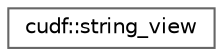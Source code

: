 digraph "类继承关系图"
{
 // LATEX_PDF_SIZE
  bgcolor="transparent";
  edge [fontname=Helvetica,fontsize=10,labelfontname=Helvetica,labelfontsize=10];
  node [fontname=Helvetica,fontsize=10,shape=box,height=0.2,width=0.4];
  rankdir="LR";
  Node0 [id="Node000000",label="cudf::string_view",height=0.2,width=0.4,color="grey40", fillcolor="white", style="filled",URL="$classcudf_1_1string__view.html",tooltip="A non-owning, immutable view of device data that is a variable length char array representing a UTF-8..."];
}
